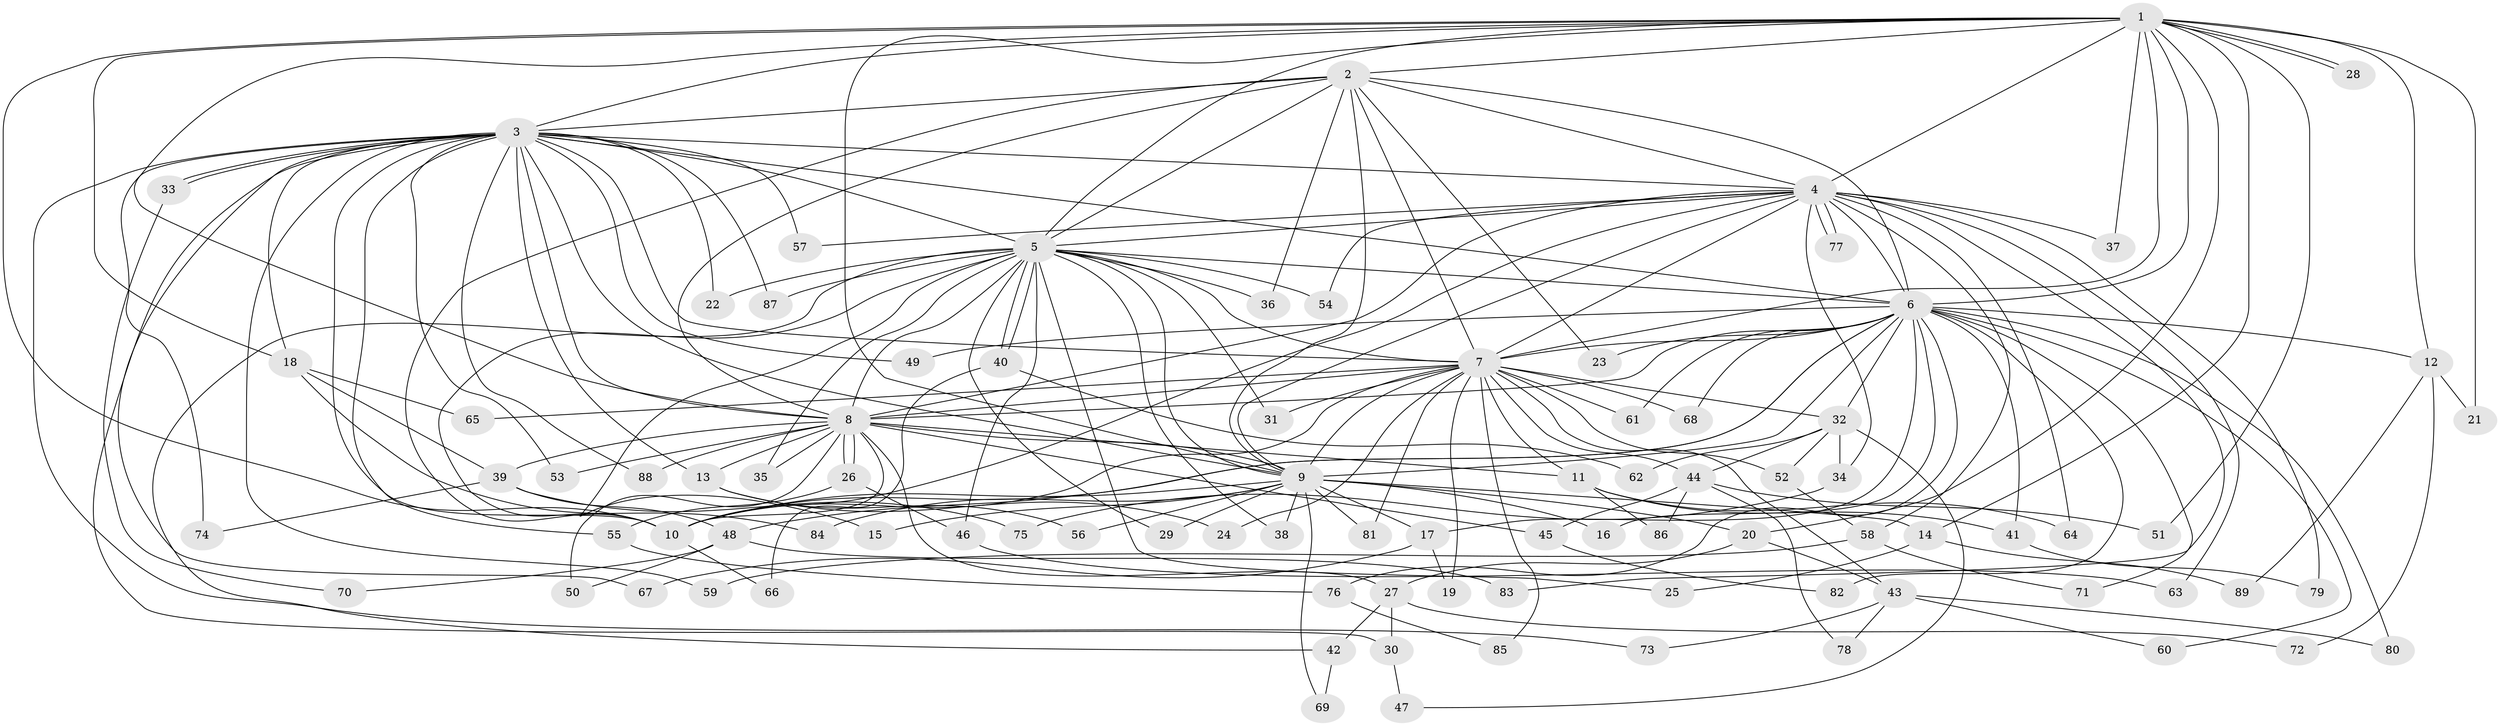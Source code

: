 // Generated by graph-tools (version 1.1) at 2025/45/03/09/25 04:45:54]
// undirected, 89 vertices, 203 edges
graph export_dot {
graph [start="1"]
  node [color=gray90,style=filled];
  1;
  2;
  3;
  4;
  5;
  6;
  7;
  8;
  9;
  10;
  11;
  12;
  13;
  14;
  15;
  16;
  17;
  18;
  19;
  20;
  21;
  22;
  23;
  24;
  25;
  26;
  27;
  28;
  29;
  30;
  31;
  32;
  33;
  34;
  35;
  36;
  37;
  38;
  39;
  40;
  41;
  42;
  43;
  44;
  45;
  46;
  47;
  48;
  49;
  50;
  51;
  52;
  53;
  54;
  55;
  56;
  57;
  58;
  59;
  60;
  61;
  62;
  63;
  64;
  65;
  66;
  67;
  68;
  69;
  70;
  71;
  72;
  73;
  74;
  75;
  76;
  77;
  78;
  79;
  80;
  81;
  82;
  83;
  84;
  85;
  86;
  87;
  88;
  89;
  1 -- 2;
  1 -- 3;
  1 -- 4;
  1 -- 5;
  1 -- 6;
  1 -- 7;
  1 -- 8;
  1 -- 9;
  1 -- 10;
  1 -- 12;
  1 -- 14;
  1 -- 18;
  1 -- 20;
  1 -- 21;
  1 -- 28;
  1 -- 28;
  1 -- 37;
  1 -- 51;
  2 -- 3;
  2 -- 4;
  2 -- 5;
  2 -- 6;
  2 -- 7;
  2 -- 8;
  2 -- 9;
  2 -- 10;
  2 -- 23;
  2 -- 36;
  3 -- 4;
  3 -- 5;
  3 -- 6;
  3 -- 7;
  3 -- 8;
  3 -- 9;
  3 -- 10;
  3 -- 13;
  3 -- 18;
  3 -- 22;
  3 -- 30;
  3 -- 33;
  3 -- 33;
  3 -- 49;
  3 -- 53;
  3 -- 55;
  3 -- 57;
  3 -- 59;
  3 -- 67;
  3 -- 73;
  3 -- 74;
  3 -- 87;
  3 -- 88;
  4 -- 5;
  4 -- 6;
  4 -- 7;
  4 -- 8;
  4 -- 9;
  4 -- 10;
  4 -- 34;
  4 -- 37;
  4 -- 54;
  4 -- 57;
  4 -- 58;
  4 -- 63;
  4 -- 64;
  4 -- 77;
  4 -- 77;
  4 -- 79;
  4 -- 83;
  5 -- 6;
  5 -- 7;
  5 -- 8;
  5 -- 9;
  5 -- 10;
  5 -- 15;
  5 -- 22;
  5 -- 25;
  5 -- 29;
  5 -- 31;
  5 -- 35;
  5 -- 36;
  5 -- 38;
  5 -- 40;
  5 -- 40;
  5 -- 42;
  5 -- 46;
  5 -- 54;
  5 -- 87;
  6 -- 7;
  6 -- 8;
  6 -- 9;
  6 -- 10;
  6 -- 12;
  6 -- 16;
  6 -- 17;
  6 -- 23;
  6 -- 32;
  6 -- 41;
  6 -- 48;
  6 -- 49;
  6 -- 60;
  6 -- 61;
  6 -- 68;
  6 -- 71;
  6 -- 76;
  6 -- 80;
  6 -- 82;
  7 -- 8;
  7 -- 9;
  7 -- 10;
  7 -- 11;
  7 -- 19;
  7 -- 24;
  7 -- 31;
  7 -- 32;
  7 -- 43;
  7 -- 44;
  7 -- 52;
  7 -- 61;
  7 -- 65;
  7 -- 68;
  7 -- 81;
  7 -- 85;
  8 -- 9;
  8 -- 10;
  8 -- 11;
  8 -- 13;
  8 -- 26;
  8 -- 26;
  8 -- 27;
  8 -- 35;
  8 -- 39;
  8 -- 45;
  8 -- 50;
  8 -- 53;
  8 -- 88;
  9 -- 10;
  9 -- 14;
  9 -- 15;
  9 -- 16;
  9 -- 17;
  9 -- 20;
  9 -- 29;
  9 -- 38;
  9 -- 56;
  9 -- 69;
  9 -- 81;
  9 -- 84;
  10 -- 66;
  11 -- 41;
  11 -- 64;
  11 -- 86;
  12 -- 21;
  12 -- 72;
  12 -- 89;
  13 -- 24;
  13 -- 56;
  14 -- 25;
  14 -- 89;
  17 -- 19;
  17 -- 67;
  18 -- 39;
  18 -- 65;
  18 -- 84;
  20 -- 27;
  20 -- 43;
  26 -- 46;
  26 -- 55;
  27 -- 30;
  27 -- 42;
  27 -- 72;
  30 -- 47;
  32 -- 34;
  32 -- 44;
  32 -- 47;
  32 -- 52;
  32 -- 62;
  33 -- 70;
  34 -- 75;
  39 -- 48;
  39 -- 74;
  39 -- 75;
  40 -- 62;
  40 -- 66;
  41 -- 79;
  42 -- 69;
  43 -- 60;
  43 -- 73;
  43 -- 78;
  43 -- 80;
  44 -- 45;
  44 -- 51;
  44 -- 78;
  44 -- 86;
  45 -- 82;
  46 -- 63;
  48 -- 50;
  48 -- 70;
  48 -- 83;
  52 -- 58;
  55 -- 76;
  58 -- 59;
  58 -- 71;
  76 -- 85;
}

